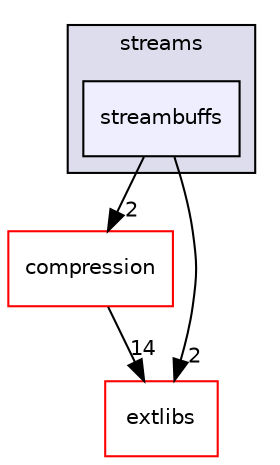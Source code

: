 digraph "source/ZipLib/streams/streambuffs" {
  compound=true
  node [ fontsize="10", fontname="Helvetica"];
  edge [ labelfontsize="10", labelfontname="Helvetica"];
  subgraph clusterdir_728595c2f89aab01807221efb26b483f {
    graph [ bgcolor="#ddddee", pencolor="black", label="streams" fontname="Helvetica", fontsize="10", URL="dir_728595c2f89aab01807221efb26b483f.html"]
  dir_a016f8fc57a5ecdd2331e9bbf6d086b2 [shape=box, label="streambuffs", style="filled", fillcolor="#eeeeff", pencolor="black", URL="dir_a016f8fc57a5ecdd2331e9bbf6d086b2.html"];
  }
  dir_88ba5bba62e789d30998ea1f89fddce3 [shape=box label="compression" fillcolor="white" style="filled" color="red" URL="dir_88ba5bba62e789d30998ea1f89fddce3.html"];
  dir_9b5008529e996f99093986af23fc1ea4 [shape=box label="extlibs" fillcolor="white" style="filled" color="red" URL="dir_9b5008529e996f99093986af23fc1ea4.html"];
  dir_a016f8fc57a5ecdd2331e9bbf6d086b2->dir_88ba5bba62e789d30998ea1f89fddce3 [headlabel="2", labeldistance=1.5 headhref="dir_000021_000006.html"];
  dir_a016f8fc57a5ecdd2331e9bbf6d086b2->dir_9b5008529e996f99093986af23fc1ea4 [headlabel="2", labeldistance=1.5 headhref="dir_000021_000013.html"];
  dir_88ba5bba62e789d30998ea1f89fddce3->dir_9b5008529e996f99093986af23fc1ea4 [headlabel="14", labeldistance=1.5 headhref="dir_000006_000013.html"];
}
